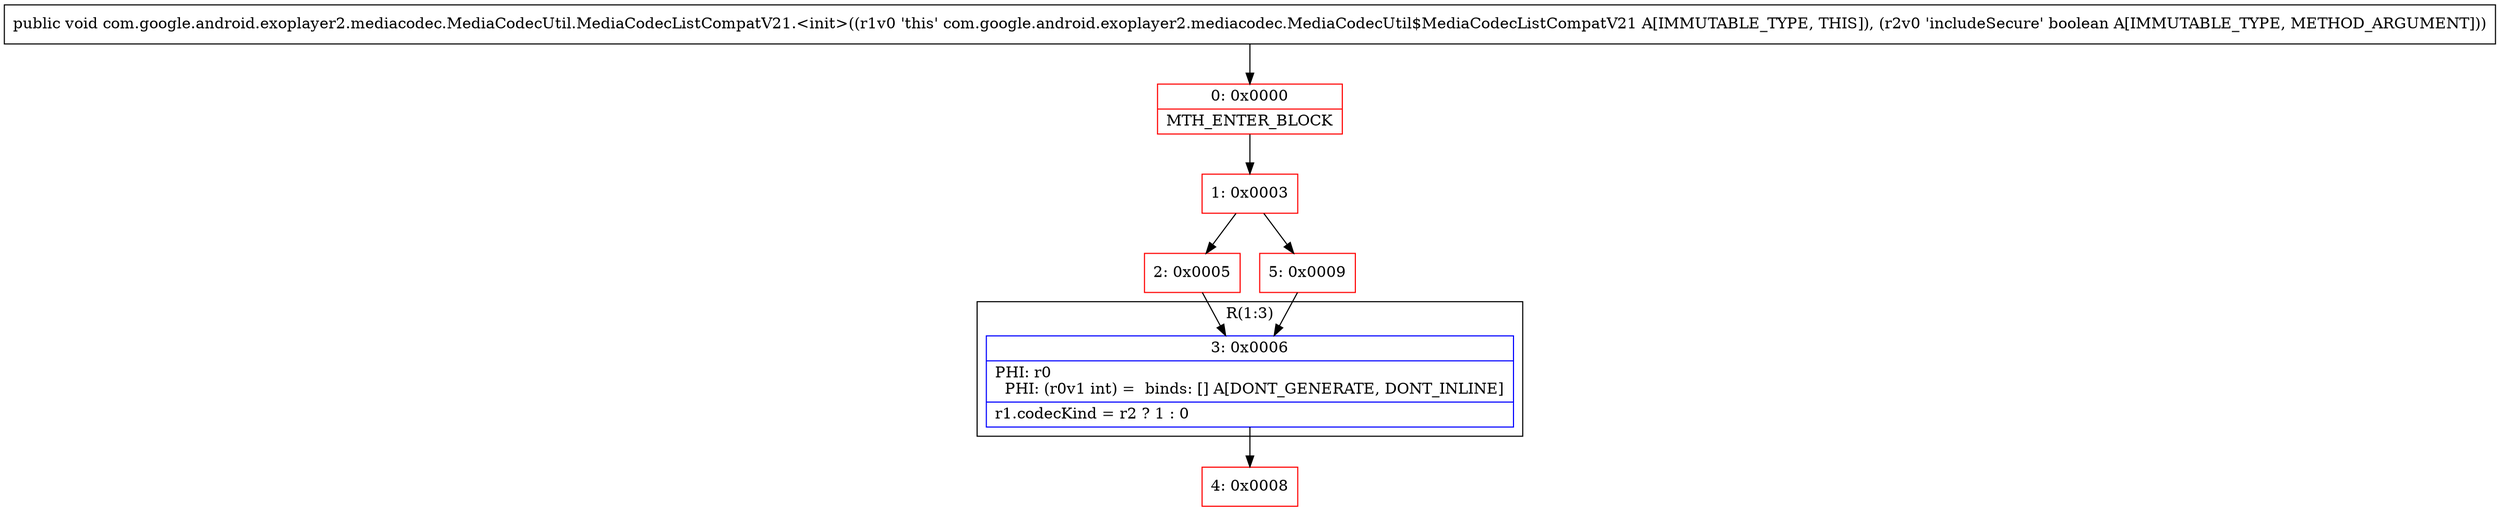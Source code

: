 digraph "CFG forcom.google.android.exoplayer2.mediacodec.MediaCodecUtil.MediaCodecListCompatV21.\<init\>(Z)V" {
subgraph cluster_Region_1862778994 {
label = "R(1:3)";
node [shape=record,color=blue];
Node_3 [shape=record,label="{3\:\ 0x0006|PHI: r0 \l  PHI: (r0v1 int) =  binds: [] A[DONT_GENERATE, DONT_INLINE]\l|r1.codecKind = r2 ? 1 : 0\l}"];
}
Node_0 [shape=record,color=red,label="{0\:\ 0x0000|MTH_ENTER_BLOCK\l}"];
Node_1 [shape=record,color=red,label="{1\:\ 0x0003}"];
Node_2 [shape=record,color=red,label="{2\:\ 0x0005}"];
Node_4 [shape=record,color=red,label="{4\:\ 0x0008}"];
Node_5 [shape=record,color=red,label="{5\:\ 0x0009}"];
MethodNode[shape=record,label="{public void com.google.android.exoplayer2.mediacodec.MediaCodecUtil.MediaCodecListCompatV21.\<init\>((r1v0 'this' com.google.android.exoplayer2.mediacodec.MediaCodecUtil$MediaCodecListCompatV21 A[IMMUTABLE_TYPE, THIS]), (r2v0 'includeSecure' boolean A[IMMUTABLE_TYPE, METHOD_ARGUMENT])) }"];
MethodNode -> Node_0;
Node_3 -> Node_4;
Node_0 -> Node_1;
Node_1 -> Node_2;
Node_1 -> Node_5;
Node_2 -> Node_3;
Node_5 -> Node_3;
}

